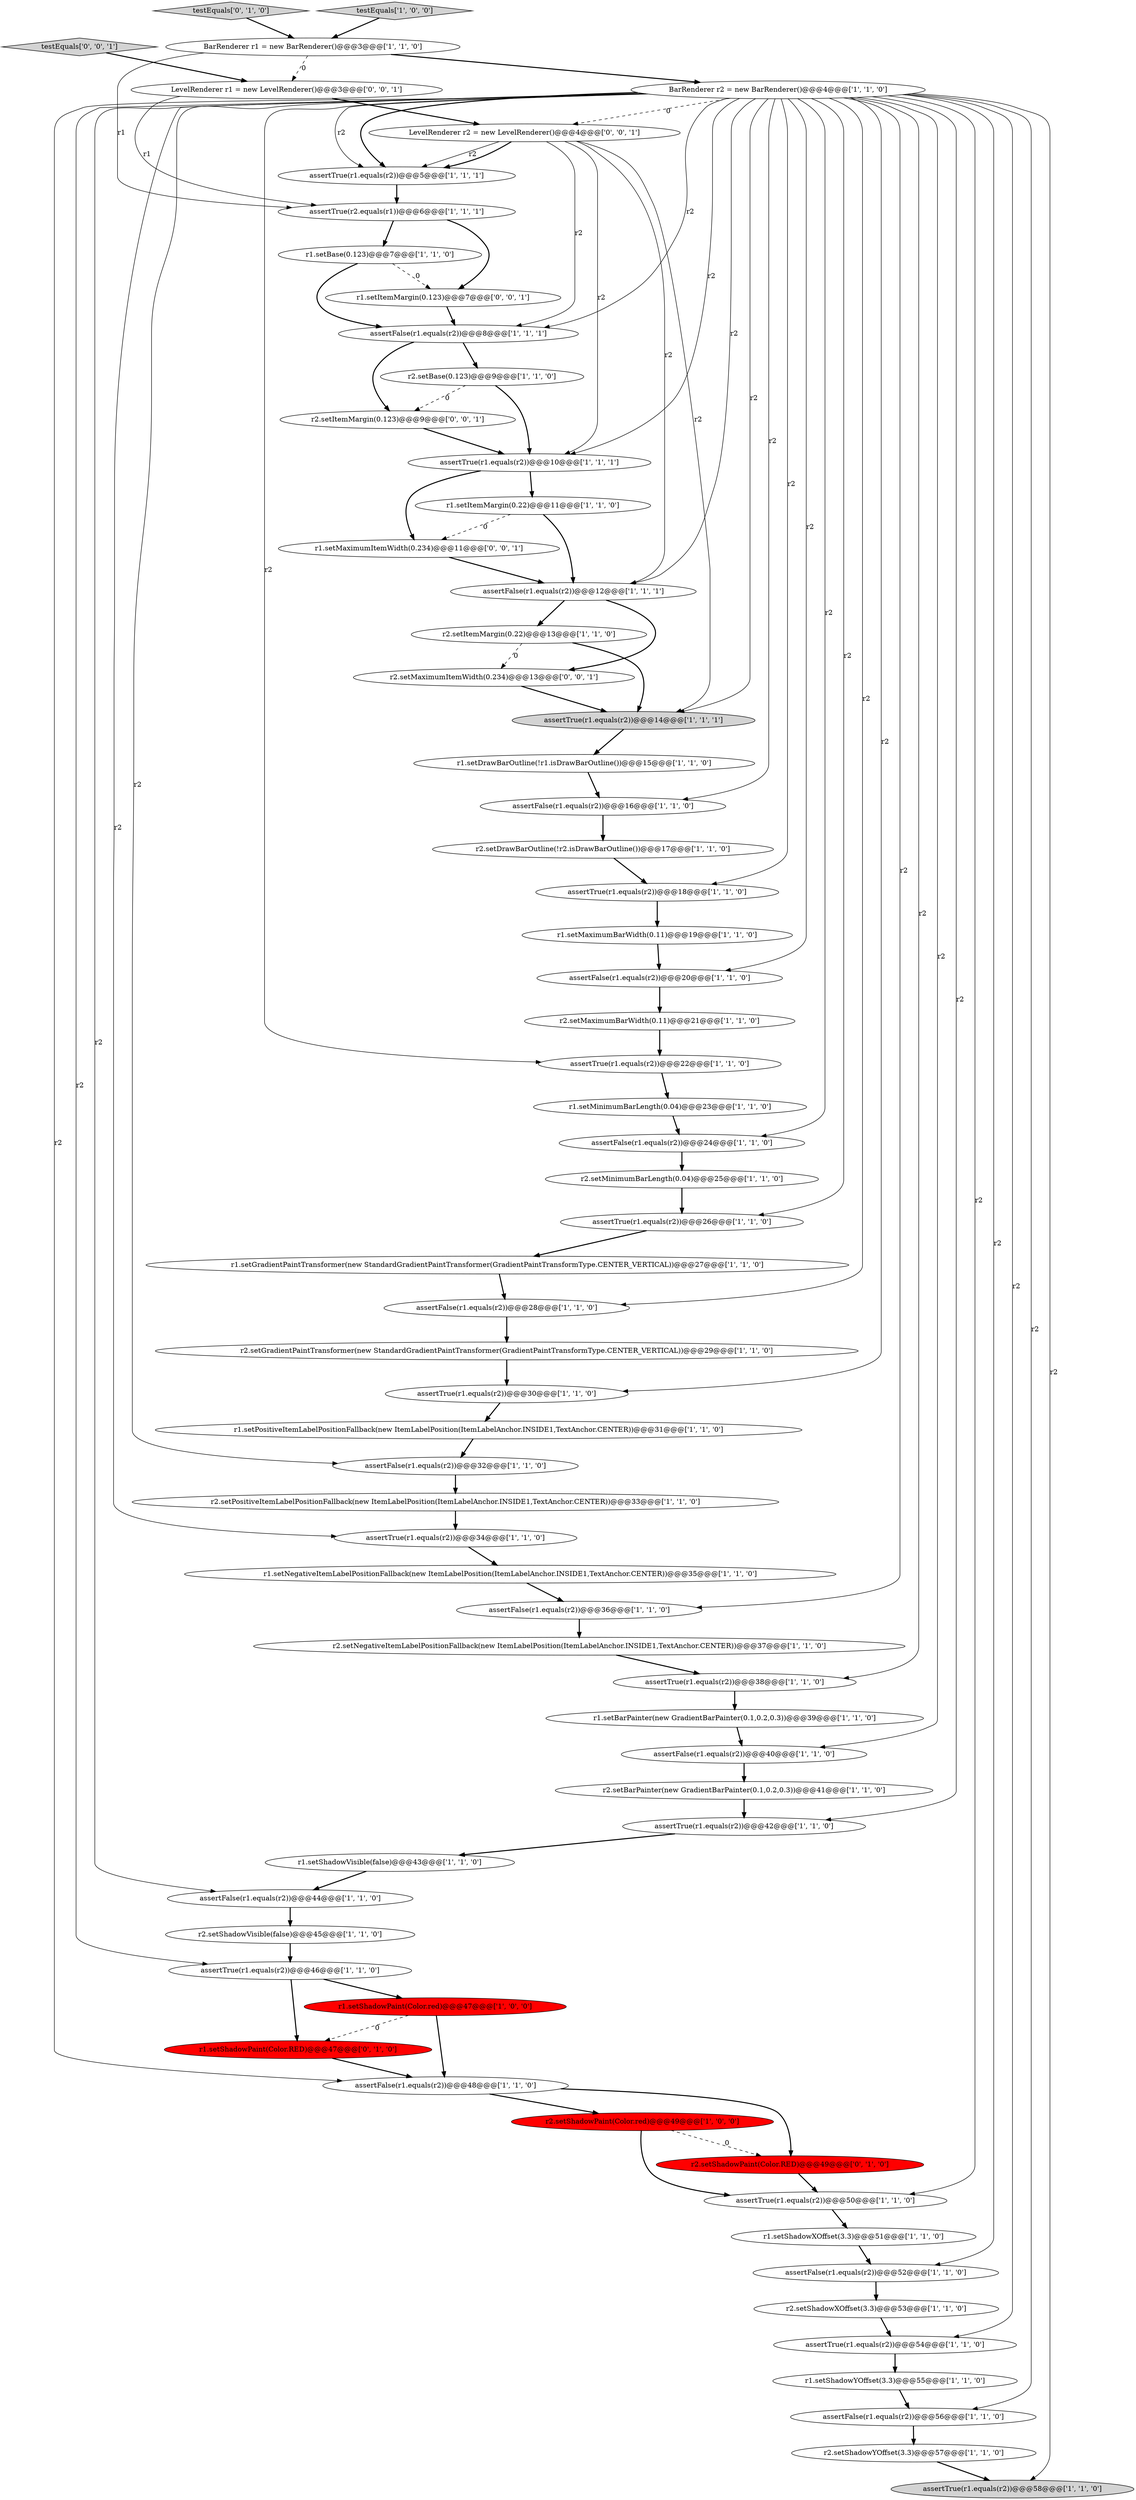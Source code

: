 digraph {
22 [style = filled, label = "assertFalse(r1.equals(r2))@@@48@@@['1', '1', '0']", fillcolor = white, shape = ellipse image = "AAA0AAABBB1BBB"];
24 [style = filled, label = "r1.setNegativeItemLabelPositionFallback(new ItemLabelPosition(ItemLabelAnchor.INSIDE1,TextAnchor.CENTER))@@@35@@@['1', '1', '0']", fillcolor = white, shape = ellipse image = "AAA0AAABBB1BBB"];
35 [style = filled, label = "assertTrue(r1.equals(r2))@@@5@@@['1', '1', '1']", fillcolor = white, shape = ellipse image = "AAA0AAABBB1BBB"];
65 [style = filled, label = "r2.setItemMargin(0.123)@@@9@@@['0', '0', '1']", fillcolor = white, shape = ellipse image = "AAA0AAABBB3BBB"];
28 [style = filled, label = "r1.setDrawBarOutline(!r1.isDrawBarOutline())@@@15@@@['1', '1', '0']", fillcolor = white, shape = ellipse image = "AAA0AAABBB1BBB"];
13 [style = filled, label = "assertFalse(r1.equals(r2))@@@20@@@['1', '1', '0']", fillcolor = white, shape = ellipse image = "AAA0AAABBB1BBB"];
6 [style = filled, label = "assertTrue(r2.equals(r1))@@@6@@@['1', '1', '1']", fillcolor = white, shape = ellipse image = "AAA0AAABBB1BBB"];
43 [style = filled, label = "assertTrue(r1.equals(r2))@@@54@@@['1', '1', '0']", fillcolor = white, shape = ellipse image = "AAA0AAABBB1BBB"];
15 [style = filled, label = "assertTrue(r1.equals(r2))@@@58@@@['1', '1', '0']", fillcolor = lightgray, shape = ellipse image = "AAA0AAABBB1BBB"];
27 [style = filled, label = "r2.setBase(0.123)@@@9@@@['1', '1', '0']", fillcolor = white, shape = ellipse image = "AAA0AAABBB1BBB"];
47 [style = filled, label = "r2.setShadowVisible(false)@@@45@@@['1', '1', '0']", fillcolor = white, shape = ellipse image = "AAA0AAABBB1BBB"];
50 [style = filled, label = "r2.setShadowYOffset(3.3)@@@57@@@['1', '1', '0']", fillcolor = white, shape = ellipse image = "AAA0AAABBB1BBB"];
54 [style = filled, label = "BarRenderer r1 = new BarRenderer()@@@3@@@['1', '1', '0']", fillcolor = white, shape = ellipse image = "AAA0AAABBB1BBB"];
38 [style = filled, label = "assertFalse(r1.equals(r2))@@@24@@@['1', '1', '0']", fillcolor = white, shape = ellipse image = "AAA0AAABBB1BBB"];
49 [style = filled, label = "r2.setMinimumBarLength(0.04)@@@25@@@['1', '1', '0']", fillcolor = white, shape = ellipse image = "AAA0AAABBB1BBB"];
57 [style = filled, label = "r1.setShadowPaint(Color.RED)@@@47@@@['0', '1', '0']", fillcolor = red, shape = ellipse image = "AAA1AAABBB2BBB"];
64 [style = filled, label = "r1.setMaximumItemWidth(0.234)@@@11@@@['0', '0', '1']", fillcolor = white, shape = ellipse image = "AAA0AAABBB3BBB"];
16 [style = filled, label = "assertFalse(r1.equals(r2))@@@8@@@['1', '1', '1']", fillcolor = white, shape = ellipse image = "AAA0AAABBB1BBB"];
4 [style = filled, label = "r2.setItemMargin(0.22)@@@13@@@['1', '1', '0']", fillcolor = white, shape = ellipse image = "AAA0AAABBB1BBB"];
0 [style = filled, label = "r1.setBarPainter(new GradientBarPainter(0.1,0.2,0.3))@@@39@@@['1', '1', '0']", fillcolor = white, shape = ellipse image = "AAA0AAABBB1BBB"];
12 [style = filled, label = "assertTrue(r1.equals(r2))@@@14@@@['1', '1', '1']", fillcolor = lightgray, shape = ellipse image = "AAA0AAABBB1BBB"];
30 [style = filled, label = "assertFalse(r1.equals(r2))@@@32@@@['1', '1', '0']", fillcolor = white, shape = ellipse image = "AAA0AAABBB1BBB"];
5 [style = filled, label = "r1.setItemMargin(0.22)@@@11@@@['1', '1', '0']", fillcolor = white, shape = ellipse image = "AAA0AAABBB1BBB"];
44 [style = filled, label = "assertFalse(r1.equals(r2))@@@16@@@['1', '1', '0']", fillcolor = white, shape = ellipse image = "AAA0AAABBB1BBB"];
10 [style = filled, label = "assertTrue(r1.equals(r2))@@@10@@@['1', '1', '1']", fillcolor = white, shape = ellipse image = "AAA0AAABBB1BBB"];
11 [style = filled, label = "r1.setMaximumBarWidth(0.11)@@@19@@@['1', '1', '0']", fillcolor = white, shape = ellipse image = "AAA0AAABBB1BBB"];
19 [style = filled, label = "r2.setShadowXOffset(3.3)@@@53@@@['1', '1', '0']", fillcolor = white, shape = ellipse image = "AAA0AAABBB1BBB"];
41 [style = filled, label = "r1.setBase(0.123)@@@7@@@['1', '1', '0']", fillcolor = white, shape = ellipse image = "AAA0AAABBB1BBB"];
52 [style = filled, label = "r2.setDrawBarOutline(!r2.isDrawBarOutline())@@@17@@@['1', '1', '0']", fillcolor = white, shape = ellipse image = "AAA0AAABBB1BBB"];
3 [style = filled, label = "assertFalse(r1.equals(r2))@@@52@@@['1', '1', '0']", fillcolor = white, shape = ellipse image = "AAA0AAABBB1BBB"];
14 [style = filled, label = "r2.setMaximumBarWidth(0.11)@@@21@@@['1', '1', '0']", fillcolor = white, shape = ellipse image = "AAA0AAABBB1BBB"];
40 [style = filled, label = "assertFalse(r1.equals(r2))@@@40@@@['1', '1', '0']", fillcolor = white, shape = ellipse image = "AAA0AAABBB1BBB"];
61 [style = filled, label = "r1.setItemMargin(0.123)@@@7@@@['0', '0', '1']", fillcolor = white, shape = ellipse image = "AAA0AAABBB3BBB"];
51 [style = filled, label = "r2.setBarPainter(new GradientBarPainter(0.1,0.2,0.3))@@@41@@@['1', '1', '0']", fillcolor = white, shape = ellipse image = "AAA0AAABBB1BBB"];
25 [style = filled, label = "r1.setGradientPaintTransformer(new StandardGradientPaintTransformer(GradientPaintTransformType.CENTER_VERTICAL))@@@27@@@['1', '1', '0']", fillcolor = white, shape = ellipse image = "AAA0AAABBB1BBB"];
55 [style = filled, label = "assertTrue(r1.equals(r2))@@@38@@@['1', '1', '0']", fillcolor = white, shape = ellipse image = "AAA0AAABBB1BBB"];
32 [style = filled, label = "assertTrue(r1.equals(r2))@@@26@@@['1', '1', '0']", fillcolor = white, shape = ellipse image = "AAA0AAABBB1BBB"];
23 [style = filled, label = "assertFalse(r1.equals(r2))@@@56@@@['1', '1', '0']", fillcolor = white, shape = ellipse image = "AAA0AAABBB1BBB"];
17 [style = filled, label = "assertTrue(r1.equals(r2))@@@34@@@['1', '1', '0']", fillcolor = white, shape = ellipse image = "AAA0AAABBB1BBB"];
34 [style = filled, label = "r1.setMinimumBarLength(0.04)@@@23@@@['1', '1', '0']", fillcolor = white, shape = ellipse image = "AAA0AAABBB1BBB"];
33 [style = filled, label = "r1.setShadowVisible(false)@@@43@@@['1', '1', '0']", fillcolor = white, shape = ellipse image = "AAA0AAABBB1BBB"];
31 [style = filled, label = "assertTrue(r1.equals(r2))@@@22@@@['1', '1', '0']", fillcolor = white, shape = ellipse image = "AAA0AAABBB1BBB"];
60 [style = filled, label = "LevelRenderer r2 = new LevelRenderer()@@@4@@@['0', '0', '1']", fillcolor = white, shape = ellipse image = "AAA0AAABBB3BBB"];
58 [style = filled, label = "r2.setShadowPaint(Color.RED)@@@49@@@['0', '1', '0']", fillcolor = red, shape = ellipse image = "AAA1AAABBB2BBB"];
59 [style = filled, label = "testEquals['0', '1', '0']", fillcolor = lightgray, shape = diamond image = "AAA0AAABBB2BBB"];
45 [style = filled, label = "assertFalse(r1.equals(r2))@@@36@@@['1', '1', '0']", fillcolor = white, shape = ellipse image = "AAA0AAABBB1BBB"];
63 [style = filled, label = "r2.setMaximumItemWidth(0.234)@@@13@@@['0', '0', '1']", fillcolor = white, shape = ellipse image = "AAA0AAABBB3BBB"];
18 [style = filled, label = "r1.setShadowPaint(Color.red)@@@47@@@['1', '0', '0']", fillcolor = red, shape = ellipse image = "AAA1AAABBB1BBB"];
39 [style = filled, label = "assertTrue(r1.equals(r2))@@@30@@@['1', '1', '0']", fillcolor = white, shape = ellipse image = "AAA0AAABBB1BBB"];
42 [style = filled, label = "assertTrue(r1.equals(r2))@@@50@@@['1', '1', '0']", fillcolor = white, shape = ellipse image = "AAA0AAABBB1BBB"];
53 [style = filled, label = "assertTrue(r1.equals(r2))@@@18@@@['1', '1', '0']", fillcolor = white, shape = ellipse image = "AAA0AAABBB1BBB"];
7 [style = filled, label = "r1.setPositiveItemLabelPositionFallback(new ItemLabelPosition(ItemLabelAnchor.INSIDE1,TextAnchor.CENTER))@@@31@@@['1', '1', '0']", fillcolor = white, shape = ellipse image = "AAA0AAABBB1BBB"];
46 [style = filled, label = "assertTrue(r1.equals(r2))@@@46@@@['1', '1', '0']", fillcolor = white, shape = ellipse image = "AAA0AAABBB1BBB"];
66 [style = filled, label = "testEquals['0', '0', '1']", fillcolor = lightgray, shape = diamond image = "AAA0AAABBB3BBB"];
48 [style = filled, label = "assertFalse(r1.equals(r2))@@@28@@@['1', '1', '0']", fillcolor = white, shape = ellipse image = "AAA0AAABBB1BBB"];
56 [style = filled, label = "assertFalse(r1.equals(r2))@@@12@@@['1', '1', '1']", fillcolor = white, shape = ellipse image = "AAA0AAABBB1BBB"];
62 [style = filled, label = "LevelRenderer r1 = new LevelRenderer()@@@3@@@['0', '0', '1']", fillcolor = white, shape = ellipse image = "AAA0AAABBB3BBB"];
2 [style = filled, label = "r2.setGradientPaintTransformer(new StandardGradientPaintTransformer(GradientPaintTransformType.CENTER_VERTICAL))@@@29@@@['1', '1', '0']", fillcolor = white, shape = ellipse image = "AAA0AAABBB1BBB"];
9 [style = filled, label = "r1.setShadowXOffset(3.3)@@@51@@@['1', '1', '0']", fillcolor = white, shape = ellipse image = "AAA0AAABBB1BBB"];
26 [style = filled, label = "testEquals['1', '0', '0']", fillcolor = lightgray, shape = diamond image = "AAA0AAABBB1BBB"];
37 [style = filled, label = "r1.setShadowYOffset(3.3)@@@55@@@['1', '1', '0']", fillcolor = white, shape = ellipse image = "AAA0AAABBB1BBB"];
21 [style = filled, label = "assertTrue(r1.equals(r2))@@@42@@@['1', '1', '0']", fillcolor = white, shape = ellipse image = "AAA0AAABBB1BBB"];
29 [style = filled, label = "r2.setShadowPaint(Color.red)@@@49@@@['1', '0', '0']", fillcolor = red, shape = ellipse image = "AAA1AAABBB1BBB"];
1 [style = filled, label = "assertFalse(r1.equals(r2))@@@44@@@['1', '1', '0']", fillcolor = white, shape = ellipse image = "AAA0AAABBB1BBB"];
20 [style = filled, label = "BarRenderer r2 = new BarRenderer()@@@4@@@['1', '1', '0']", fillcolor = white, shape = ellipse image = "AAA0AAABBB1BBB"];
36 [style = filled, label = "r2.setPositiveItemLabelPositionFallback(new ItemLabelPosition(ItemLabelAnchor.INSIDE1,TextAnchor.CENTER))@@@33@@@['1', '1', '0']", fillcolor = white, shape = ellipse image = "AAA0AAABBB1BBB"];
8 [style = filled, label = "r2.setNegativeItemLabelPositionFallback(new ItemLabelPosition(ItemLabelAnchor.INSIDE1,TextAnchor.CENTER))@@@37@@@['1', '1', '0']", fillcolor = white, shape = ellipse image = "AAA0AAABBB1BBB"];
20->43 [style = solid, label="r2"];
60->12 [style = solid, label="r2"];
20->15 [style = solid, label="r2"];
7->30 [style = bold, label=""];
42->9 [style = bold, label=""];
18->57 [style = dashed, label="0"];
30->36 [style = bold, label=""];
66->62 [style = bold, label=""];
53->11 [style = bold, label=""];
25->48 [style = bold, label=""];
54->6 [style = solid, label="r1"];
54->62 [style = dashed, label="0"];
60->56 [style = solid, label="r2"];
18->22 [style = bold, label=""];
20->21 [style = solid, label="r2"];
20->46 [style = solid, label="r2"];
38->49 [style = bold, label=""];
3->19 [style = bold, label=""];
20->32 [style = solid, label="r2"];
20->31 [style = solid, label="r2"];
11->13 [style = bold, label=""];
6->41 [style = bold, label=""];
32->25 [style = bold, label=""];
0->40 [style = bold, label=""];
36->17 [style = bold, label=""];
13->14 [style = bold, label=""];
59->54 [style = bold, label=""];
62->6 [style = solid, label="r1"];
10->64 [style = bold, label=""];
12->28 [style = bold, label=""];
29->58 [style = dashed, label="0"];
48->2 [style = bold, label=""];
40->51 [style = bold, label=""];
20->35 [style = solid, label="r2"];
51->21 [style = bold, label=""];
62->60 [style = bold, label=""];
60->35 [style = solid, label="r2"];
20->13 [style = solid, label="r2"];
49->32 [style = bold, label=""];
20->23 [style = solid, label="r2"];
2->39 [style = bold, label=""];
6->61 [style = bold, label=""];
4->63 [style = dashed, label="0"];
39->7 [style = bold, label=""];
58->42 [style = bold, label=""];
27->65 [style = dashed, label="0"];
20->44 [style = solid, label="r2"];
20->39 [style = solid, label="r2"];
60->10 [style = solid, label="r2"];
34->38 [style = bold, label=""];
8->55 [style = bold, label=""];
20->56 [style = solid, label="r2"];
20->22 [style = solid, label="r2"];
16->27 [style = bold, label=""];
20->40 [style = solid, label="r2"];
20->1 [style = solid, label="r2"];
22->29 [style = bold, label=""];
46->18 [style = bold, label=""];
20->42 [style = solid, label="r2"];
24->45 [style = bold, label=""];
31->34 [style = bold, label=""];
20->12 [style = solid, label="r2"];
5->64 [style = dashed, label="0"];
63->12 [style = bold, label=""];
10->5 [style = bold, label=""];
26->54 [style = bold, label=""];
22->58 [style = bold, label=""];
29->42 [style = bold, label=""];
20->30 [style = solid, label="r2"];
27->10 [style = bold, label=""];
45->8 [style = bold, label=""];
14->31 [style = bold, label=""];
20->53 [style = solid, label="r2"];
4->12 [style = bold, label=""];
9->3 [style = bold, label=""];
60->16 [style = solid, label="r2"];
20->60 [style = dashed, label="0"];
41->16 [style = bold, label=""];
20->55 [style = solid, label="r2"];
50->15 [style = bold, label=""];
56->63 [style = bold, label=""];
20->45 [style = solid, label="r2"];
46->57 [style = bold, label=""];
19->43 [style = bold, label=""];
23->50 [style = bold, label=""];
65->10 [style = bold, label=""];
20->3 [style = solid, label="r2"];
61->16 [style = bold, label=""];
52->53 [style = bold, label=""];
35->6 [style = bold, label=""];
5->56 [style = bold, label=""];
21->33 [style = bold, label=""];
20->48 [style = solid, label="r2"];
47->46 [style = bold, label=""];
54->20 [style = bold, label=""];
33->1 [style = bold, label=""];
20->17 [style = solid, label="r2"];
55->0 [style = bold, label=""];
43->37 [style = bold, label=""];
37->23 [style = bold, label=""];
20->38 [style = solid, label="r2"];
60->35 [style = bold, label=""];
56->4 [style = bold, label=""];
17->24 [style = bold, label=""];
1->47 [style = bold, label=""];
64->56 [style = bold, label=""];
16->65 [style = bold, label=""];
44->52 [style = bold, label=""];
20->16 [style = solid, label="r2"];
28->44 [style = bold, label=""];
20->10 [style = solid, label="r2"];
20->35 [style = bold, label=""];
57->22 [style = bold, label=""];
41->61 [style = dashed, label="0"];
}

